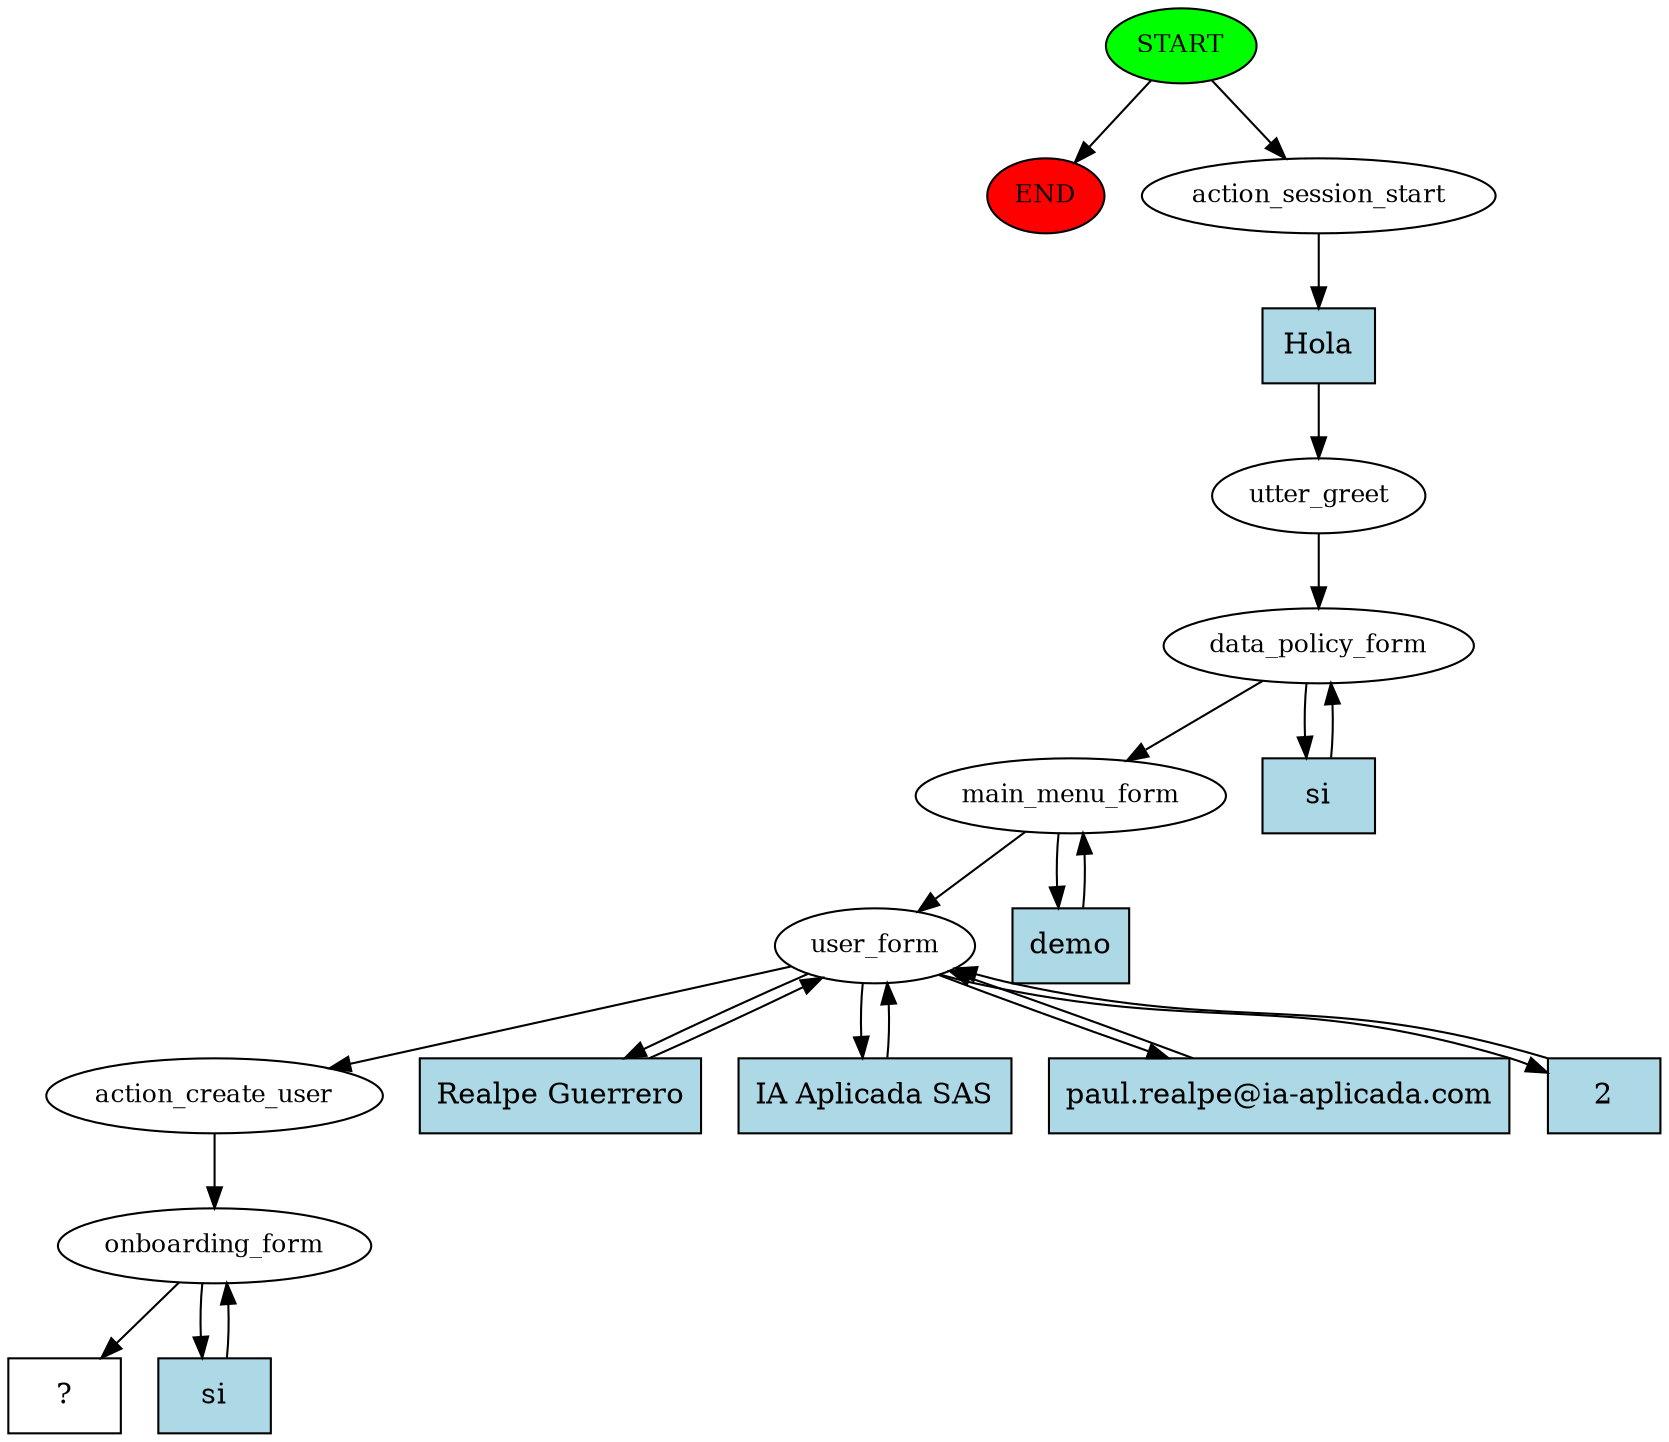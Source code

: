 digraph  {
0 [class="start active", fillcolor=green, fontsize=12, label=START, style=filled];
"-1" [class=end, fillcolor=red, fontsize=12, label=END, style=filled];
1 [class=active, fontsize=12, label=action_session_start];
2 [class=active, fontsize=12, label=utter_greet];
3 [class=active, fontsize=12, label=data_policy_form];
5 [class=active, fontsize=12, label=main_menu_form];
7 [class=active, fontsize=12, label=user_form];
13 [class=active, fontsize=12, label=action_create_user];
14 [class=active, fontsize=12, label=onboarding_form];
18 [class="intent dashed active", label="  ?  ", shape=rect];
19 [class="intent active", fillcolor=lightblue, label=Hola, shape=rect, style=filled];
20 [class="intent active", fillcolor=lightblue, label=si, shape=rect, style=filled];
21 [class="intent active", fillcolor=lightblue, label=demo, shape=rect, style=filled];
22 [class="intent active", fillcolor=lightblue, label="Realpe Guerrero", shape=rect, style=filled];
23 [class="intent active", fillcolor=lightblue, label="IA Aplicada SAS", shape=rect, style=filled];
24 [class="intent active", fillcolor=lightblue, label="paul.realpe@ia-aplicada.com", shape=rect, style=filled];
25 [class="intent active", fillcolor=lightblue, label=2, shape=rect, style=filled];
26 [class="intent active", fillcolor=lightblue, label=si, shape=rect, style=filled];
0 -> "-1"  [class="", key=NONE, label=""];
0 -> 1  [class=active, key=NONE, label=""];
1 -> 19  [class=active, key=0];
2 -> 3  [class=active, key=NONE, label=""];
3 -> 5  [class=active, key=NONE, label=""];
3 -> 20  [class=active, key=0];
5 -> 7  [class=active, key=NONE, label=""];
5 -> 21  [class=active, key=0];
7 -> 13  [class=active, key=NONE, label=""];
7 -> 22  [class=active, key=0];
7 -> 23  [class=active, key=0];
7 -> 24  [class=active, key=0];
7 -> 25  [class=active, key=0];
13 -> 14  [class=active, key=NONE, label=""];
14 -> 18  [class=active, key=NONE, label=""];
14 -> 26  [class=active, key=0];
19 -> 2  [class=active, key=0];
20 -> 3  [class=active, key=0];
21 -> 5  [class=active, key=0];
22 -> 7  [class=active, key=0];
23 -> 7  [class=active, key=0];
24 -> 7  [class=active, key=0];
25 -> 7  [class=active, key=0];
26 -> 14  [class=active, key=0];
}
